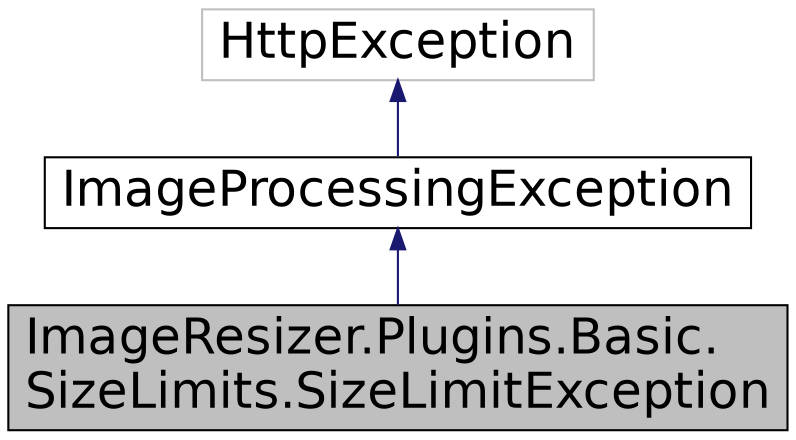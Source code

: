 digraph "ImageResizer.Plugins.Basic.SizeLimits.SizeLimitException"
{
  edge [fontname="Helvetica",fontsize="24",labelfontname="Helvetica",labelfontsize="24"];
  node [fontname="Helvetica",fontsize="24",shape=record];
  Node1 [label="ImageResizer.Plugins.Basic.\lSizeLimits.SizeLimitException",height=0.2,width=0.4,color="black", fillcolor="grey75", style="filled" fontcolor="black"];
  Node2 -> Node1 [dir="back",color="midnightblue",fontsize="24",style="solid",fontname="Helvetica"];
  Node2 [label="ImageProcessingException",height=0.2,width=0.4,color="black", fillcolor="white", style="filled",URL="$class_image_resizer_1_1_image_processing_exception.html",tooltip="Represents an non-recoverable exception that occured while processing the image. Possible causes are:..."];
  Node3 -> Node2 [dir="back",color="midnightblue",fontsize="24",style="solid",fontname="Helvetica"];
  Node3 [label="HttpException",height=0.2,width=0.4,color="grey75", fillcolor="white", style="filled"];
}
